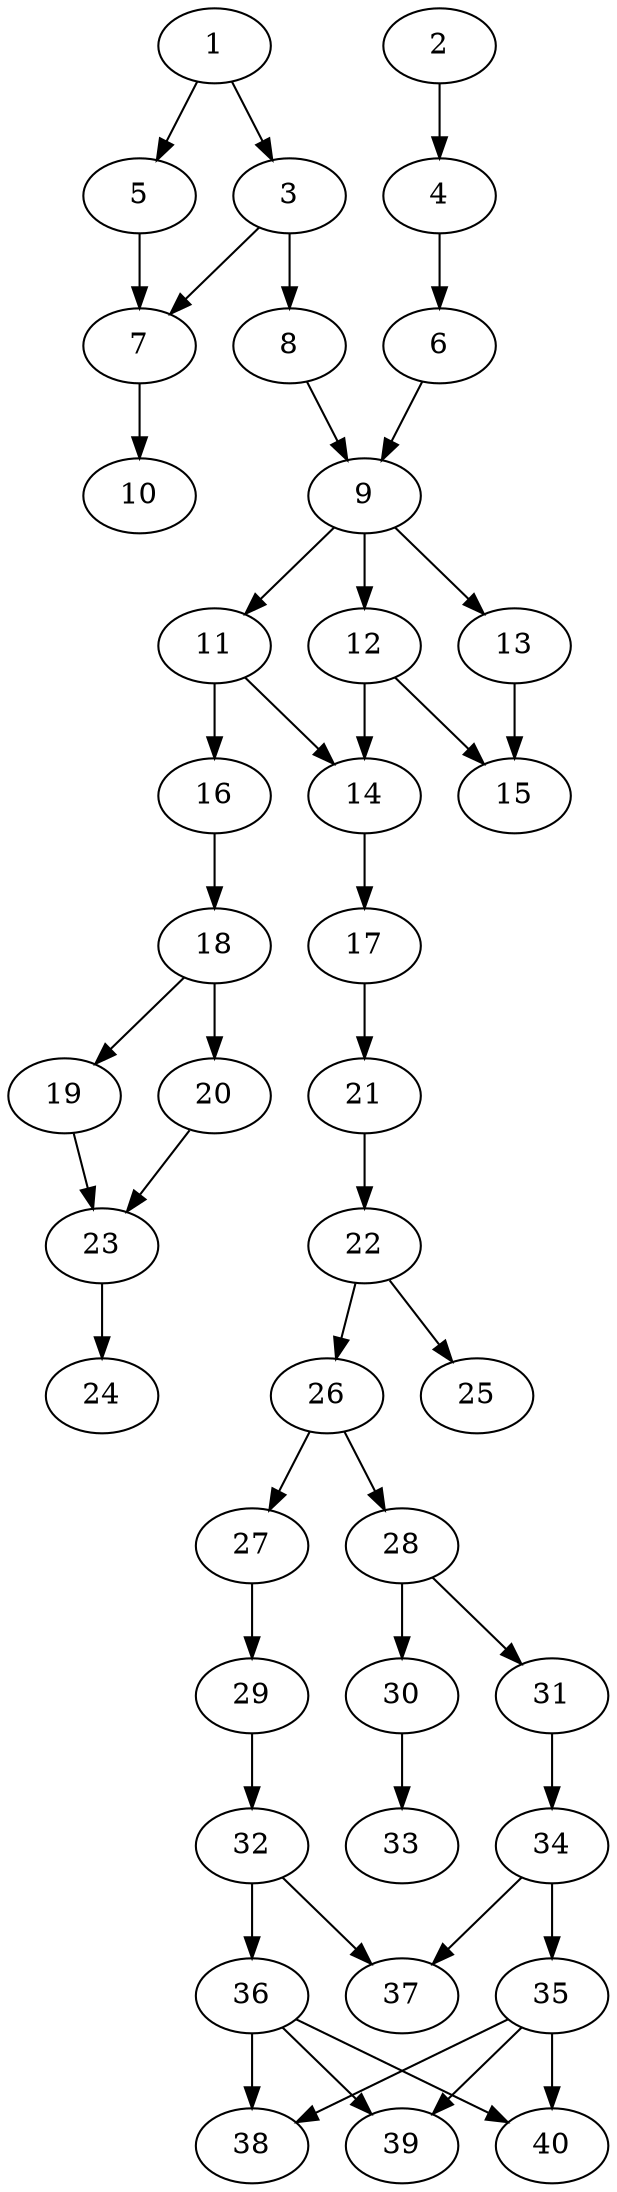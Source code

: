 // DAG automatically generated by daggen at Thu Oct  3 14:06:49 2019
// ./daggen --dot -n 40 --ccr 0.5 --fat 0.3 --regular 0.9 --density 0.5 --mindata 5242880 --maxdata 52428800 
digraph G {
  1 [size="102381568", alpha="0.15", expect_size="51190784"] 
  1 -> 3 [size ="51190784"]
  1 -> 5 [size ="51190784"]
  2 [size="36200448", alpha="0.20", expect_size="18100224"] 
  2 -> 4 [size ="18100224"]
  3 [size="100200448", alpha="0.16", expect_size="50100224"] 
  3 -> 7 [size ="50100224"]
  3 -> 8 [size ="50100224"]
  4 [size="12980224", alpha="0.04", expect_size="6490112"] 
  4 -> 6 [size ="6490112"]
  5 [size="39649280", alpha="0.04", expect_size="19824640"] 
  5 -> 7 [size ="19824640"]
  6 [size="11143168", alpha="0.01", expect_size="5571584"] 
  6 -> 9 [size ="5571584"]
  7 [size="87472128", alpha="0.17", expect_size="43736064"] 
  7 -> 10 [size ="43736064"]
  8 [size="71026688", alpha="0.10", expect_size="35513344"] 
  8 -> 9 [size ="35513344"]
  9 [size="73728000", alpha="0.15", expect_size="36864000"] 
  9 -> 11 [size ="36864000"]
  9 -> 12 [size ="36864000"]
  9 -> 13 [size ="36864000"]
  10 [size="67989504", alpha="0.13", expect_size="33994752"] 
  11 [size="54681600", alpha="0.08", expect_size="27340800"] 
  11 -> 14 [size ="27340800"]
  11 -> 16 [size ="27340800"]
  12 [size="29204480", alpha="0.17", expect_size="14602240"] 
  12 -> 14 [size ="14602240"]
  12 -> 15 [size ="14602240"]
  13 [size="29165568", alpha="0.01", expect_size="14582784"] 
  13 -> 15 [size ="14582784"]
  14 [size="12587008", alpha="0.08", expect_size="6293504"] 
  14 -> 17 [size ="6293504"]
  15 [size="30816256", alpha="0.00", expect_size="15408128"] 
  16 [size="50667520", alpha="0.02", expect_size="25333760"] 
  16 -> 18 [size ="25333760"]
  17 [size="54069248", alpha="0.06", expect_size="27034624"] 
  17 -> 21 [size ="27034624"]
  18 [size="38688768", alpha="0.17", expect_size="19344384"] 
  18 -> 19 [size ="19344384"]
  18 -> 20 [size ="19344384"]
  19 [size="84692992", alpha="0.03", expect_size="42346496"] 
  19 -> 23 [size ="42346496"]
  20 [size="61775872", alpha="0.03", expect_size="30887936"] 
  20 -> 23 [size ="30887936"]
  21 [size="28751872", alpha="0.03", expect_size="14375936"] 
  21 -> 22 [size ="14375936"]
  22 [size="64759808", alpha="0.08", expect_size="32379904"] 
  22 -> 25 [size ="32379904"]
  22 -> 26 [size ="32379904"]
  23 [size="49698816", alpha="0.12", expect_size="24849408"] 
  23 -> 24 [size ="24849408"]
  24 [size="53755904", alpha="0.17", expect_size="26877952"] 
  25 [size="92551168", alpha="0.07", expect_size="46275584"] 
  26 [size="94119936", alpha="0.18", expect_size="47059968"] 
  26 -> 27 [size ="47059968"]
  26 -> 28 [size ="47059968"]
  27 [size="103729152", alpha="0.06", expect_size="51864576"] 
  27 -> 29 [size ="51864576"]
  28 [size="36261888", alpha="0.06", expect_size="18130944"] 
  28 -> 30 [size ="18130944"]
  28 -> 31 [size ="18130944"]
  29 [size="20703232", alpha="0.20", expect_size="10351616"] 
  29 -> 32 [size ="10351616"]
  30 [size="33589248", alpha="0.05", expect_size="16794624"] 
  30 -> 33 [size ="16794624"]
  31 [size="47499264", alpha="0.00", expect_size="23749632"] 
  31 -> 34 [size ="23749632"]
  32 [size="59957248", alpha="0.19", expect_size="29978624"] 
  32 -> 36 [size ="29978624"]
  32 -> 37 [size ="29978624"]
  33 [size="96681984", alpha="0.02", expect_size="48340992"] 
  34 [size="58642432", alpha="0.06", expect_size="29321216"] 
  34 -> 35 [size ="29321216"]
  34 -> 37 [size ="29321216"]
  35 [size="42708992", alpha="0.14", expect_size="21354496"] 
  35 -> 38 [size ="21354496"]
  35 -> 39 [size ="21354496"]
  35 -> 40 [size ="21354496"]
  36 [size="78041088", alpha="0.10", expect_size="39020544"] 
  36 -> 38 [size ="39020544"]
  36 -> 39 [size ="39020544"]
  36 -> 40 [size ="39020544"]
  37 [size="70926336", alpha="0.16", expect_size="35463168"] 
  38 [size="98353152", alpha="0.07", expect_size="49176576"] 
  39 [size="32120832", alpha="0.14", expect_size="16060416"] 
  40 [size="29841408", alpha="0.12", expect_size="14920704"] 
}
